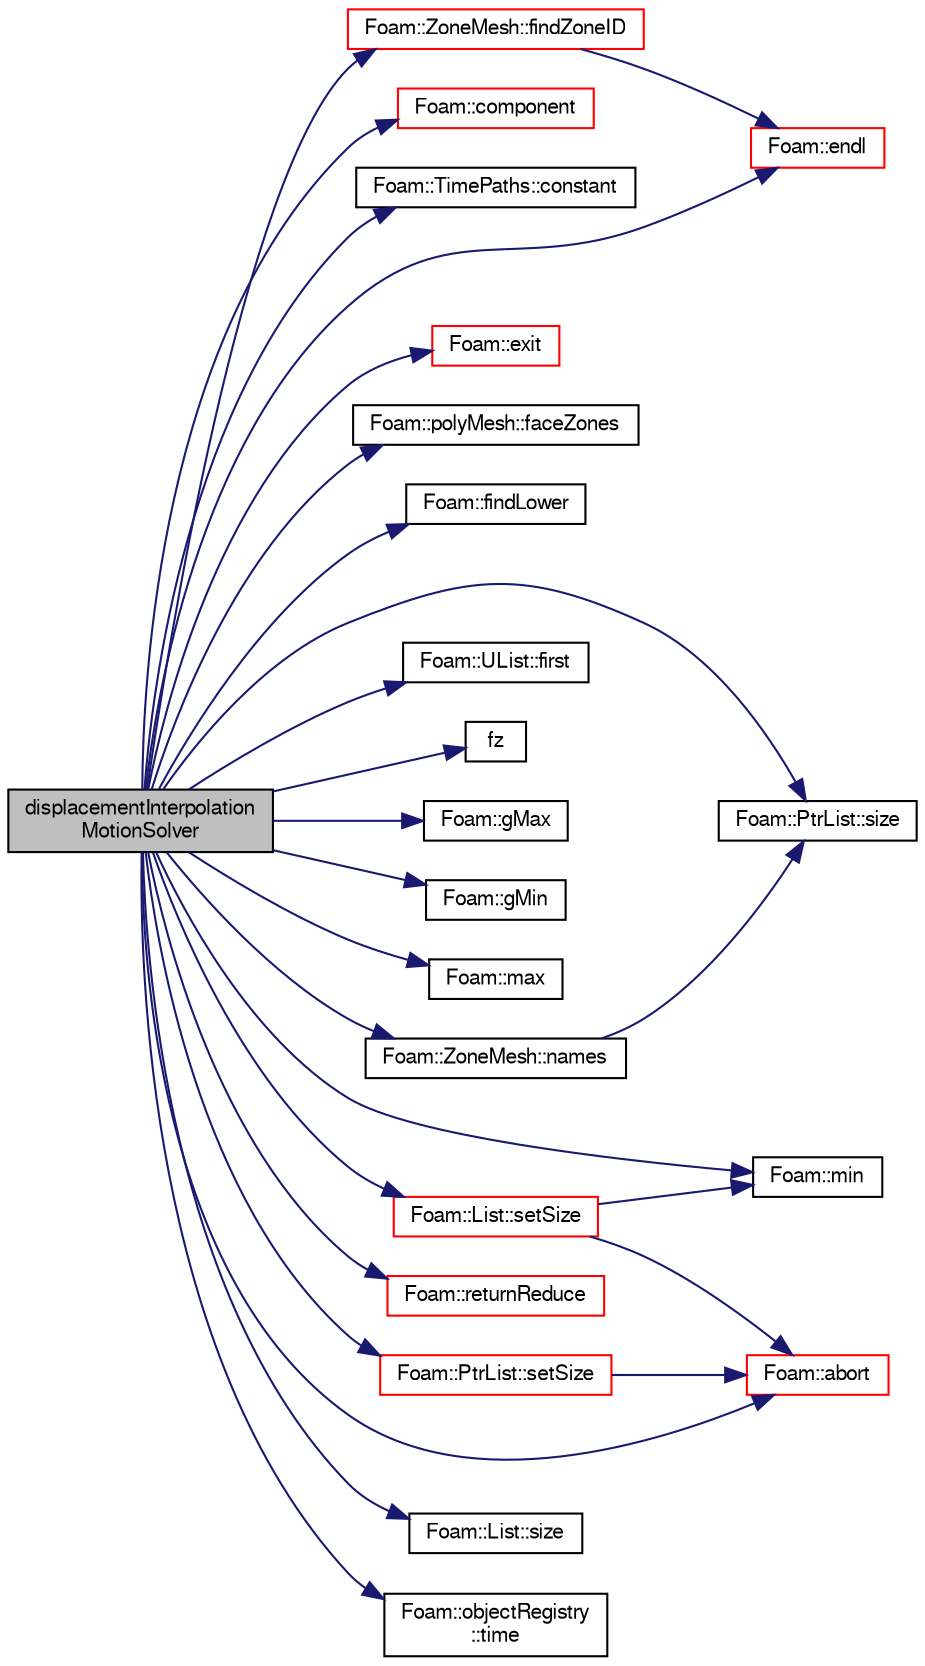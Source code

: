 digraph "displacementInterpolationMotionSolver"
{
  bgcolor="transparent";
  edge [fontname="FreeSans",fontsize="10",labelfontname="FreeSans",labelfontsize="10"];
  node [fontname="FreeSans",fontsize="10",shape=record];
  rankdir="LR";
  Node1 [label="displacementInterpolation\lMotionSolver",height=0.2,width=0.4,color="black", fillcolor="grey75", style="filled" fontcolor="black"];
  Node1 -> Node2 [color="midnightblue",fontsize="10",style="solid",fontname="FreeSans"];
  Node2 [label="Foam::abort",height=0.2,width=0.4,color="red",URL="$a10237.html#a447107a607d03e417307c203fa5fb44b"];
  Node1 -> Node3 [color="midnightblue",fontsize="10",style="solid",fontname="FreeSans"];
  Node3 [label="Foam::component",height=0.2,width=0.4,color="red",URL="$a10237.html#a38788135ad21a6daaf3af2a761b33508"];
  Node1 -> Node4 [color="midnightblue",fontsize="10",style="solid",fontname="FreeSans"];
  Node4 [label="Foam::TimePaths::constant",height=0.2,width=0.4,color="black",URL="$a02538.html#a5aa65a27a46ca75d80f0821d80606c04",tooltip="Return constant name. "];
  Node1 -> Node5 [color="midnightblue",fontsize="10",style="solid",fontname="FreeSans"];
  Node5 [label="Foam::endl",height=0.2,width=0.4,color="red",URL="$a10237.html#a2db8fe02a0d3909e9351bb4275b23ce4",tooltip="Add newline and flush stream. "];
  Node1 -> Node6 [color="midnightblue",fontsize="10",style="solid",fontname="FreeSans"];
  Node6 [label="Foam::exit",height=0.2,width=0.4,color="red",URL="$a10237.html#a06ca7250d8e89caf05243ec094843642"];
  Node1 -> Node7 [color="midnightblue",fontsize="10",style="solid",fontname="FreeSans"];
  Node7 [label="Foam::polyMesh::faceZones",height=0.2,width=0.4,color="black",URL="$a01861.html#aa3b2dc268f43cd7ca2d043febae4f0e6",tooltip="Return face zone mesh. "];
  Node1 -> Node8 [color="midnightblue",fontsize="10",style="solid",fontname="FreeSans"];
  Node8 [label="Foam::findLower",height=0.2,width=0.4,color="black",URL="$a10237.html#a3e7bb0d50f5b31a0dbbf2a6db45a23d9",tooltip="Find last element &lt; given value in sorted list and return index,. "];
  Node1 -> Node9 [color="midnightblue",fontsize="10",style="solid",fontname="FreeSans"];
  Node9 [label="Foam::ZoneMesh::findZoneID",height=0.2,width=0.4,color="red",URL="$a02823.html#a09614eb35eb88968e053707fde62f274",tooltip="Find zone index given a name. "];
  Node9 -> Node5 [color="midnightblue",fontsize="10",style="solid",fontname="FreeSans"];
  Node1 -> Node10 [color="midnightblue",fontsize="10",style="solid",fontname="FreeSans"];
  Node10 [label="Foam::UList::first",height=0.2,width=0.4,color="black",URL="$a02659.html#a1c9828bc3de9502754d944c95a2ce0d9",tooltip="Return the first element of the list. "];
  Node1 -> Node11 [color="midnightblue",fontsize="10",style="solid",fontname="FreeSans"];
  Node11 [label="fz",height=0.2,width=0.4,color="black",URL="$a03569.html#a780114b8c3978e053e975e2b4321949b"];
  Node1 -> Node12 [color="midnightblue",fontsize="10",style="solid",fontname="FreeSans"];
  Node12 [label="Foam::gMax",height=0.2,width=0.4,color="black",URL="$a10237.html#ae8d631fb8e841947408bb711abfb1e67"];
  Node1 -> Node13 [color="midnightblue",fontsize="10",style="solid",fontname="FreeSans"];
  Node13 [label="Foam::gMin",height=0.2,width=0.4,color="black",URL="$a10237.html#aca330ee6cfe7d602300dbc5905f8c9f6"];
  Node1 -> Node14 [color="midnightblue",fontsize="10",style="solid",fontname="FreeSans"];
  Node14 [label="Foam::max",height=0.2,width=0.4,color="black",URL="$a10237.html#ac993e906cf2774ae77e666bc24e81733"];
  Node1 -> Node15 [color="midnightblue",fontsize="10",style="solid",fontname="FreeSans"];
  Node15 [label="Foam::min",height=0.2,width=0.4,color="black",URL="$a10237.html#a253e112ad2d56d96230ff39ea7f442dc"];
  Node1 -> Node16 [color="midnightblue",fontsize="10",style="solid",fontname="FreeSans"];
  Node16 [label="Foam::ZoneMesh::names",height=0.2,width=0.4,color="black",URL="$a02823.html#a627bcef4e891104ff8192574b673920b",tooltip="Return a list of zone names. "];
  Node16 -> Node17 [color="midnightblue",fontsize="10",style="solid",fontname="FreeSans"];
  Node17 [label="Foam::PtrList::size",height=0.2,width=0.4,color="black",URL="$a01975.html#a723361dc2020160f5492e8fe2d09fa44",tooltip="Return the number of elements in the PtrList. "];
  Node1 -> Node18 [color="midnightblue",fontsize="10",style="solid",fontname="FreeSans"];
  Node18 [label="Foam::returnReduce",height=0.2,width=0.4,color="red",URL="$a10237.html#a8d528a67d2a9c6fe4fb94bc86872624b"];
  Node1 -> Node19 [color="midnightblue",fontsize="10",style="solid",fontname="FreeSans"];
  Node19 [label="Foam::List::setSize",height=0.2,width=0.4,color="red",URL="$a01325.html#aedb985ffeaf1bdbfeccc2a8730405703",tooltip="Reset size of List. "];
  Node19 -> Node2 [color="midnightblue",fontsize="10",style="solid",fontname="FreeSans"];
  Node19 -> Node15 [color="midnightblue",fontsize="10",style="solid",fontname="FreeSans"];
  Node1 -> Node20 [color="midnightblue",fontsize="10",style="solid",fontname="FreeSans"];
  Node20 [label="Foam::PtrList::setSize",height=0.2,width=0.4,color="red",URL="$a01975.html#aedb985ffeaf1bdbfeccc2a8730405703",tooltip="Reset size of PtrList. If extending the PtrList, new entries are. "];
  Node20 -> Node2 [color="midnightblue",fontsize="10",style="solid",fontname="FreeSans"];
  Node1 -> Node21 [color="midnightblue",fontsize="10",style="solid",fontname="FreeSans"];
  Node21 [label="Foam::List::size",height=0.2,width=0.4,color="black",URL="$a01325.html#a8a5f6fa29bd4b500caf186f60245b384",tooltip="Override size to be inconsistent with allocated storage. "];
  Node1 -> Node17 [color="midnightblue",fontsize="10",style="solid",fontname="FreeSans"];
  Node1 -> Node22 [color="midnightblue",fontsize="10",style="solid",fontname="FreeSans"];
  Node22 [label="Foam::objectRegistry\l::time",height=0.2,width=0.4,color="black",URL="$a01640.html#a48fcf6de2789aff6b430b5fc1a05693f",tooltip="Return time. "];
}
